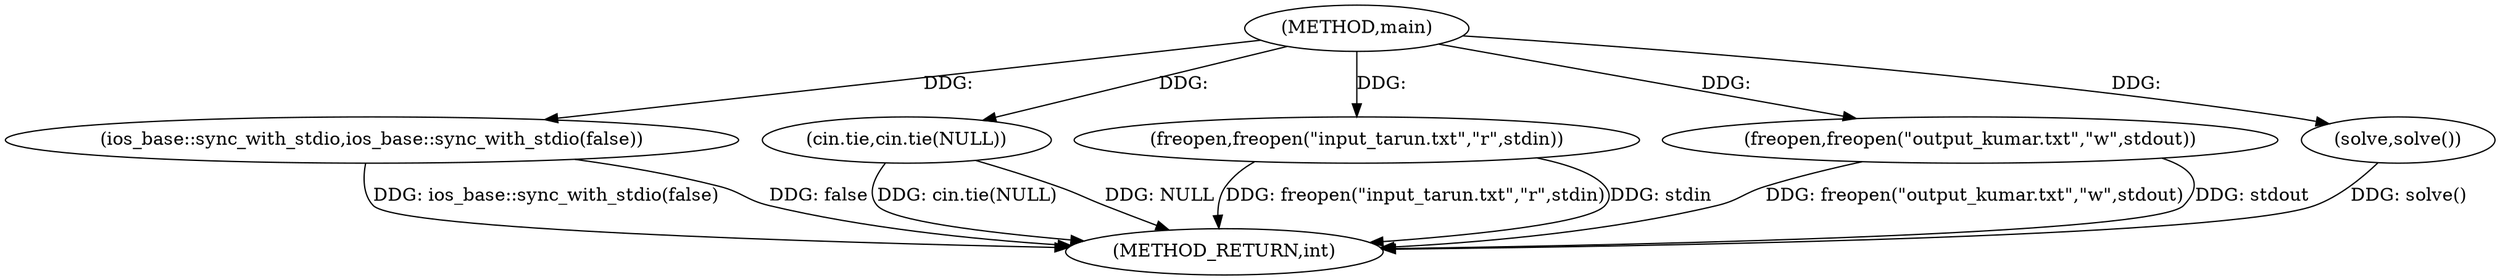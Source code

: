 digraph "main" {  
"1000202" [label = "(METHOD,main)" ]
"1000217" [label = "(METHOD_RETURN,int)" ]
"1000204" [label = "(ios_base::sync_with_stdio,ios_base::sync_with_stdio(false))" ]
"1000206" [label = "(cin.tie,cin.tie(NULL))" ]
"1000208" [label = "(freopen,freopen(\"input_tarun.txt\",\"r\",stdin))" ]
"1000212" [label = "(freopen,freopen(\"output_kumar.txt\",\"w\",stdout))" ]
"1000216" [label = "(solve,solve())" ]
  "1000204" -> "1000217"  [ label = "DDG: ios_base::sync_with_stdio(false)"] 
  "1000206" -> "1000217"  [ label = "DDG: cin.tie(NULL)"] 
  "1000208" -> "1000217"  [ label = "DDG: freopen(\"input_tarun.txt\",\"r\",stdin)"] 
  "1000212" -> "1000217"  [ label = "DDG: freopen(\"output_kumar.txt\",\"w\",stdout)"] 
  "1000216" -> "1000217"  [ label = "DDG: solve()"] 
  "1000206" -> "1000217"  [ label = "DDG: NULL"] 
  "1000208" -> "1000217"  [ label = "DDG: stdin"] 
  "1000204" -> "1000217"  [ label = "DDG: false"] 
  "1000212" -> "1000217"  [ label = "DDG: stdout"] 
  "1000202" -> "1000216"  [ label = "DDG: "] 
  "1000202" -> "1000204"  [ label = "DDG: "] 
  "1000202" -> "1000206"  [ label = "DDG: "] 
  "1000202" -> "1000208"  [ label = "DDG: "] 
  "1000202" -> "1000212"  [ label = "DDG: "] 
}
